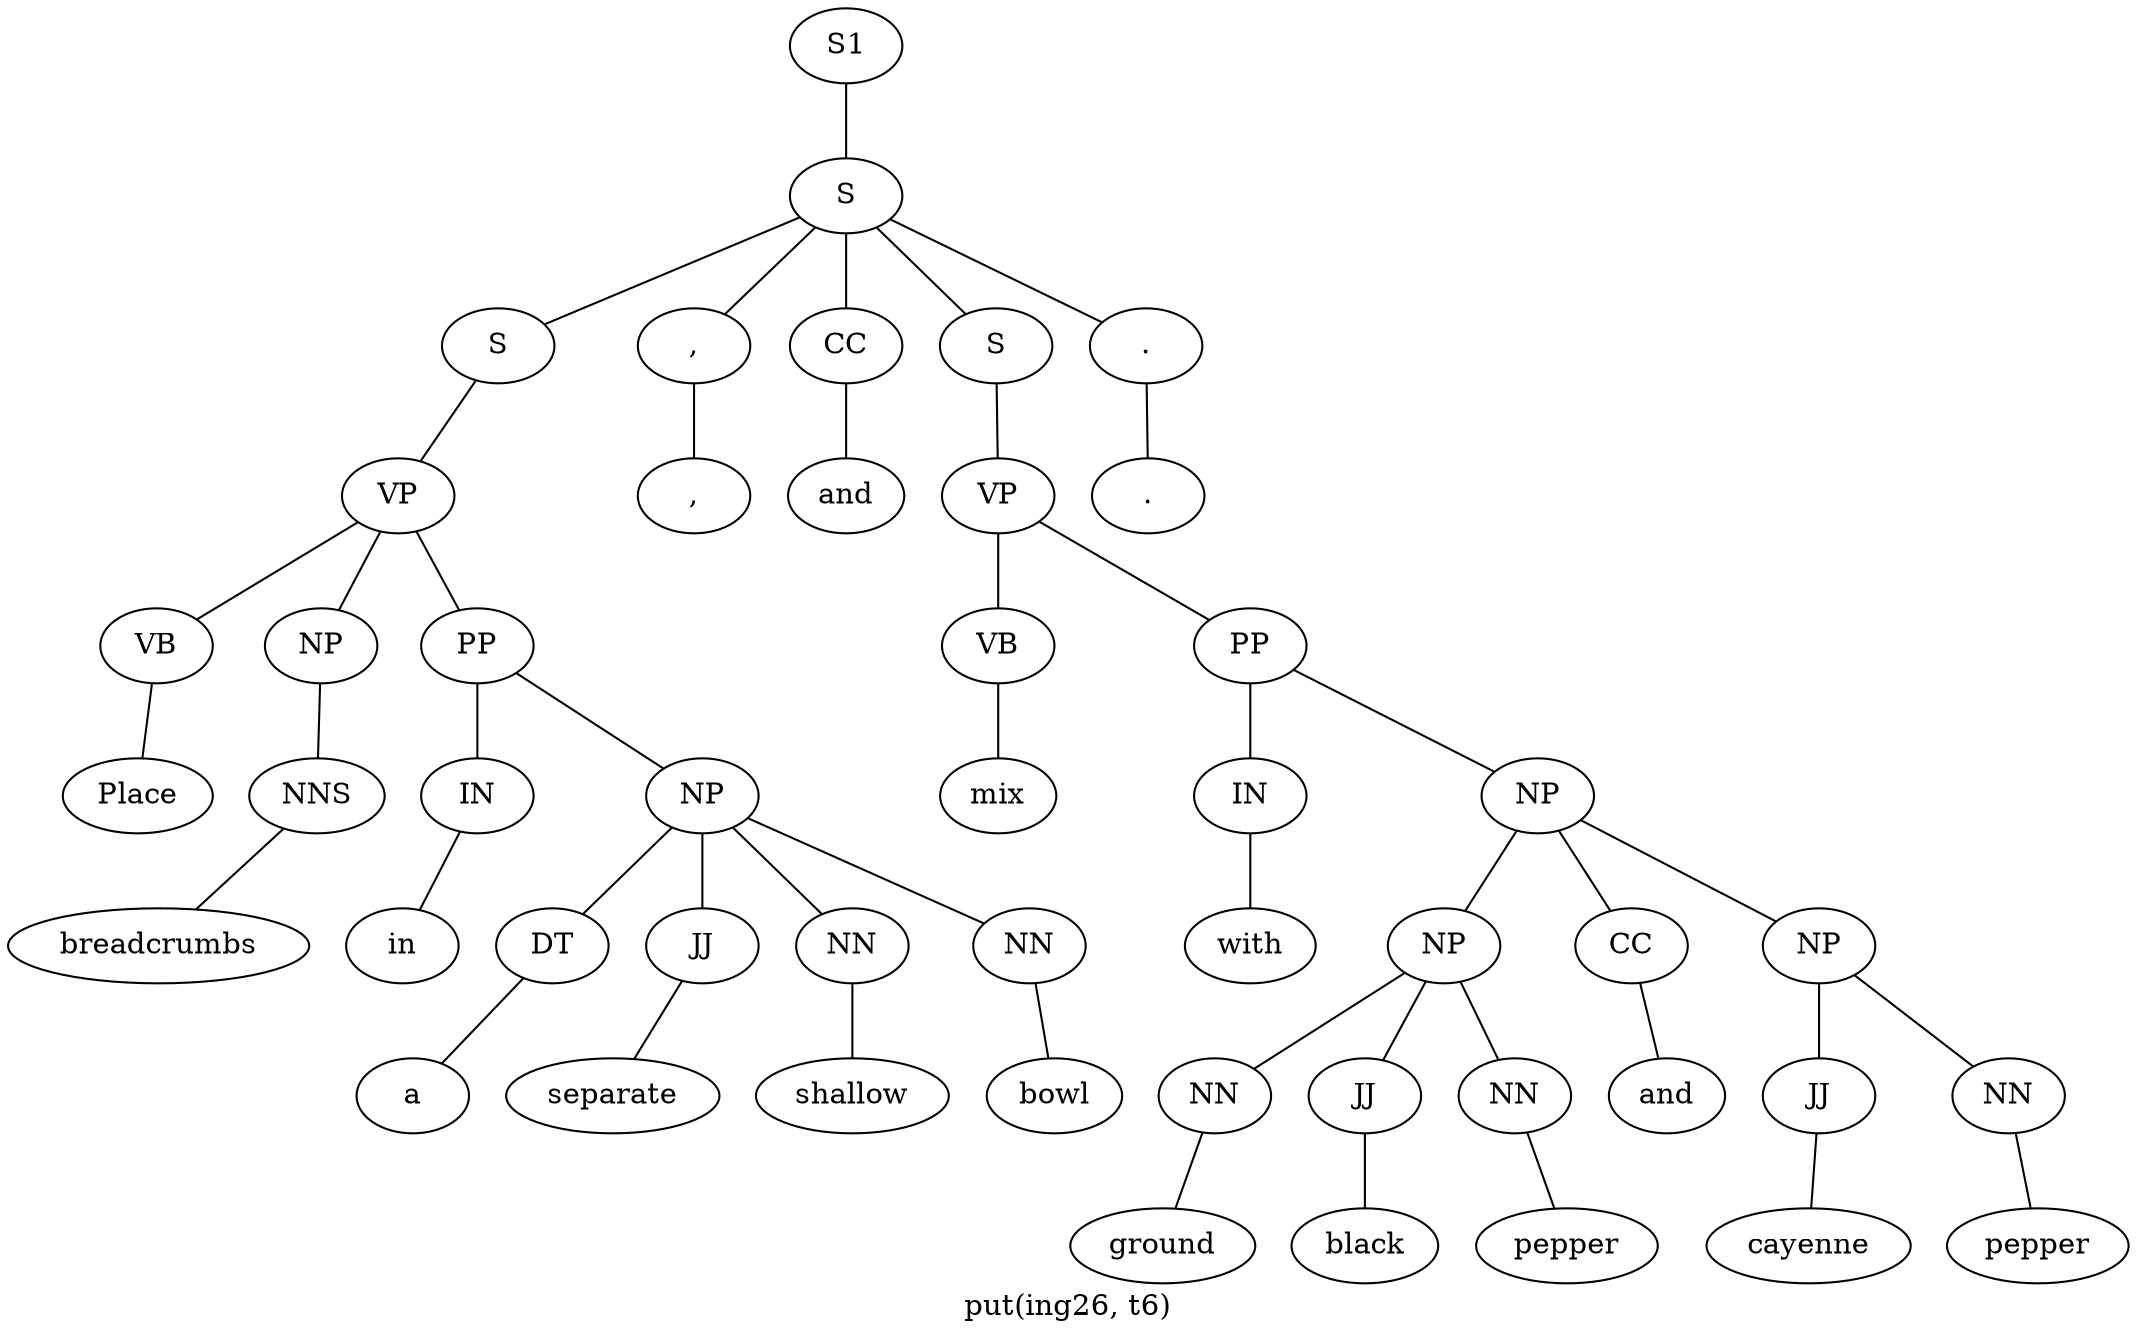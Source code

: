 graph SyntaxGraph {
	label = "put(ing26, t6)";
	Node0 [label="S1"];
	Node1 [label="S"];
	Node2 [label="S"];
	Node3 [label="VP"];
	Node4 [label="VB"];
	Node5 [label="Place"];
	Node6 [label="NP"];
	Node7 [label="NNS"];
	Node8 [label="breadcrumbs"];
	Node9 [label="PP"];
	Node10 [label="IN"];
	Node11 [label="in"];
	Node12 [label="NP"];
	Node13 [label="DT"];
	Node14 [label="a"];
	Node15 [label="JJ"];
	Node16 [label="separate"];
	Node17 [label="NN"];
	Node18 [label="shallow"];
	Node19 [label="NN"];
	Node20 [label="bowl"];
	Node21 [label=","];
	Node22 [label=","];
	Node23 [label="CC"];
	Node24 [label="and"];
	Node25 [label="S"];
	Node26 [label="VP"];
	Node27 [label="VB"];
	Node28 [label="mix"];
	Node29 [label="PP"];
	Node30 [label="IN"];
	Node31 [label="with"];
	Node32 [label="NP"];
	Node33 [label="NP"];
	Node34 [label="NN"];
	Node35 [label="ground"];
	Node36 [label="JJ"];
	Node37 [label="black"];
	Node38 [label="NN"];
	Node39 [label="pepper"];
	Node40 [label="CC"];
	Node41 [label="and"];
	Node42 [label="NP"];
	Node43 [label="JJ"];
	Node44 [label="cayenne"];
	Node45 [label="NN"];
	Node46 [label="pepper"];
	Node47 [label="."];
	Node48 [label="."];

	Node0 -- Node1;
	Node1 -- Node2;
	Node1 -- Node21;
	Node1 -- Node23;
	Node1 -- Node25;
	Node1 -- Node47;
	Node2 -- Node3;
	Node3 -- Node4;
	Node3 -- Node6;
	Node3 -- Node9;
	Node4 -- Node5;
	Node6 -- Node7;
	Node7 -- Node8;
	Node9 -- Node10;
	Node9 -- Node12;
	Node10 -- Node11;
	Node12 -- Node13;
	Node12 -- Node15;
	Node12 -- Node17;
	Node12 -- Node19;
	Node13 -- Node14;
	Node15 -- Node16;
	Node17 -- Node18;
	Node19 -- Node20;
	Node21 -- Node22;
	Node23 -- Node24;
	Node25 -- Node26;
	Node26 -- Node27;
	Node26 -- Node29;
	Node27 -- Node28;
	Node29 -- Node30;
	Node29 -- Node32;
	Node30 -- Node31;
	Node32 -- Node33;
	Node32 -- Node40;
	Node32 -- Node42;
	Node33 -- Node34;
	Node33 -- Node36;
	Node33 -- Node38;
	Node34 -- Node35;
	Node36 -- Node37;
	Node38 -- Node39;
	Node40 -- Node41;
	Node42 -- Node43;
	Node42 -- Node45;
	Node43 -- Node44;
	Node45 -- Node46;
	Node47 -- Node48;
}